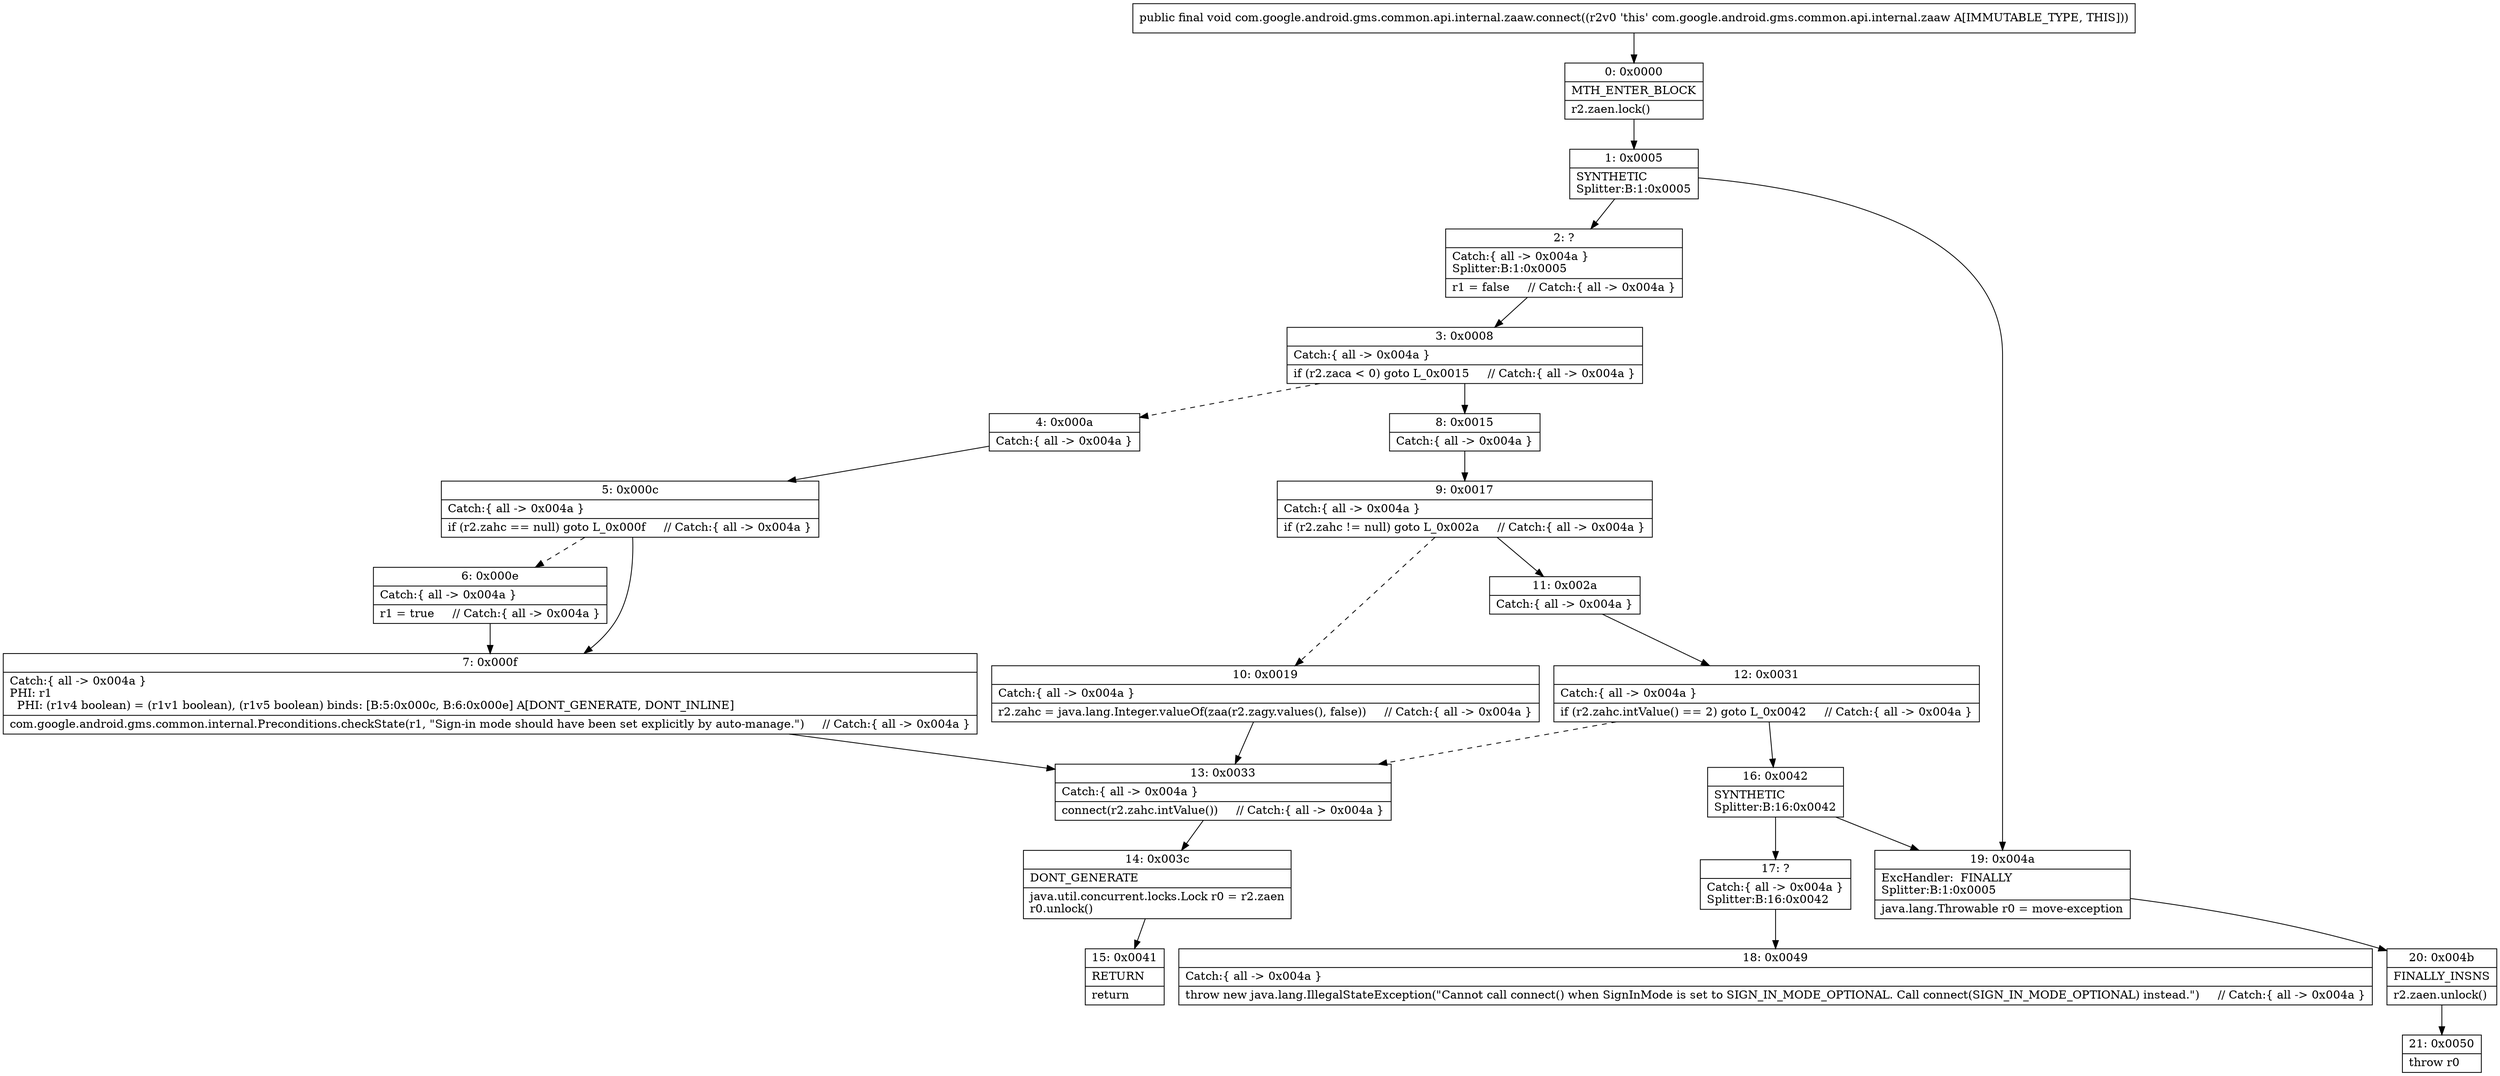 digraph "CFG forcom.google.android.gms.common.api.internal.zaaw.connect()V" {
Node_0 [shape=record,label="{0\:\ 0x0000|MTH_ENTER_BLOCK\l|r2.zaen.lock()\l}"];
Node_1 [shape=record,label="{1\:\ 0x0005|SYNTHETIC\lSplitter:B:1:0x0005\l}"];
Node_2 [shape=record,label="{2\:\ ?|Catch:\{ all \-\> 0x004a \}\lSplitter:B:1:0x0005\l|r1 = false     \/\/ Catch:\{ all \-\> 0x004a \}\l}"];
Node_3 [shape=record,label="{3\:\ 0x0008|Catch:\{ all \-\> 0x004a \}\l|if (r2.zaca \< 0) goto L_0x0015     \/\/ Catch:\{ all \-\> 0x004a \}\l}"];
Node_4 [shape=record,label="{4\:\ 0x000a|Catch:\{ all \-\> 0x004a \}\l}"];
Node_5 [shape=record,label="{5\:\ 0x000c|Catch:\{ all \-\> 0x004a \}\l|if (r2.zahc == null) goto L_0x000f     \/\/ Catch:\{ all \-\> 0x004a \}\l}"];
Node_6 [shape=record,label="{6\:\ 0x000e|Catch:\{ all \-\> 0x004a \}\l|r1 = true     \/\/ Catch:\{ all \-\> 0x004a \}\l}"];
Node_7 [shape=record,label="{7\:\ 0x000f|Catch:\{ all \-\> 0x004a \}\lPHI: r1 \l  PHI: (r1v4 boolean) = (r1v1 boolean), (r1v5 boolean) binds: [B:5:0x000c, B:6:0x000e] A[DONT_GENERATE, DONT_INLINE]\l|com.google.android.gms.common.internal.Preconditions.checkState(r1, \"Sign\-in mode should have been set explicitly by auto\-manage.\")     \/\/ Catch:\{ all \-\> 0x004a \}\l}"];
Node_8 [shape=record,label="{8\:\ 0x0015|Catch:\{ all \-\> 0x004a \}\l}"];
Node_9 [shape=record,label="{9\:\ 0x0017|Catch:\{ all \-\> 0x004a \}\l|if (r2.zahc != null) goto L_0x002a     \/\/ Catch:\{ all \-\> 0x004a \}\l}"];
Node_10 [shape=record,label="{10\:\ 0x0019|Catch:\{ all \-\> 0x004a \}\l|r2.zahc = java.lang.Integer.valueOf(zaa(r2.zagy.values(), false))     \/\/ Catch:\{ all \-\> 0x004a \}\l}"];
Node_11 [shape=record,label="{11\:\ 0x002a|Catch:\{ all \-\> 0x004a \}\l}"];
Node_12 [shape=record,label="{12\:\ 0x0031|Catch:\{ all \-\> 0x004a \}\l|if (r2.zahc.intValue() == 2) goto L_0x0042     \/\/ Catch:\{ all \-\> 0x004a \}\l}"];
Node_13 [shape=record,label="{13\:\ 0x0033|Catch:\{ all \-\> 0x004a \}\l|connect(r2.zahc.intValue())     \/\/ Catch:\{ all \-\> 0x004a \}\l}"];
Node_14 [shape=record,label="{14\:\ 0x003c|DONT_GENERATE\l|java.util.concurrent.locks.Lock r0 = r2.zaen\lr0.unlock()\l}"];
Node_15 [shape=record,label="{15\:\ 0x0041|RETURN\l|return\l}"];
Node_16 [shape=record,label="{16\:\ 0x0042|SYNTHETIC\lSplitter:B:16:0x0042\l}"];
Node_17 [shape=record,label="{17\:\ ?|Catch:\{ all \-\> 0x004a \}\lSplitter:B:16:0x0042\l}"];
Node_18 [shape=record,label="{18\:\ 0x0049|Catch:\{ all \-\> 0x004a \}\l|throw new java.lang.IllegalStateException(\"Cannot call connect() when SignInMode is set to SIGN_IN_MODE_OPTIONAL. Call connect(SIGN_IN_MODE_OPTIONAL) instead.\")     \/\/ Catch:\{ all \-\> 0x004a \}\l}"];
Node_19 [shape=record,label="{19\:\ 0x004a|ExcHandler:  FINALLY\lSplitter:B:1:0x0005\l|java.lang.Throwable r0 = move\-exception\l}"];
Node_20 [shape=record,label="{20\:\ 0x004b|FINALLY_INSNS\l|r2.zaen.unlock()\l}"];
Node_21 [shape=record,label="{21\:\ 0x0050|throw r0\l}"];
MethodNode[shape=record,label="{public final void com.google.android.gms.common.api.internal.zaaw.connect((r2v0 'this' com.google.android.gms.common.api.internal.zaaw A[IMMUTABLE_TYPE, THIS])) }"];
MethodNode -> Node_0;
Node_0 -> Node_1;
Node_1 -> Node_2;
Node_1 -> Node_19;
Node_2 -> Node_3;
Node_3 -> Node_4[style=dashed];
Node_3 -> Node_8;
Node_4 -> Node_5;
Node_5 -> Node_6[style=dashed];
Node_5 -> Node_7;
Node_6 -> Node_7;
Node_7 -> Node_13;
Node_8 -> Node_9;
Node_9 -> Node_10[style=dashed];
Node_9 -> Node_11;
Node_10 -> Node_13;
Node_11 -> Node_12;
Node_12 -> Node_13[style=dashed];
Node_12 -> Node_16;
Node_13 -> Node_14;
Node_14 -> Node_15;
Node_16 -> Node_17;
Node_16 -> Node_19;
Node_17 -> Node_18;
Node_19 -> Node_20;
Node_20 -> Node_21;
}

